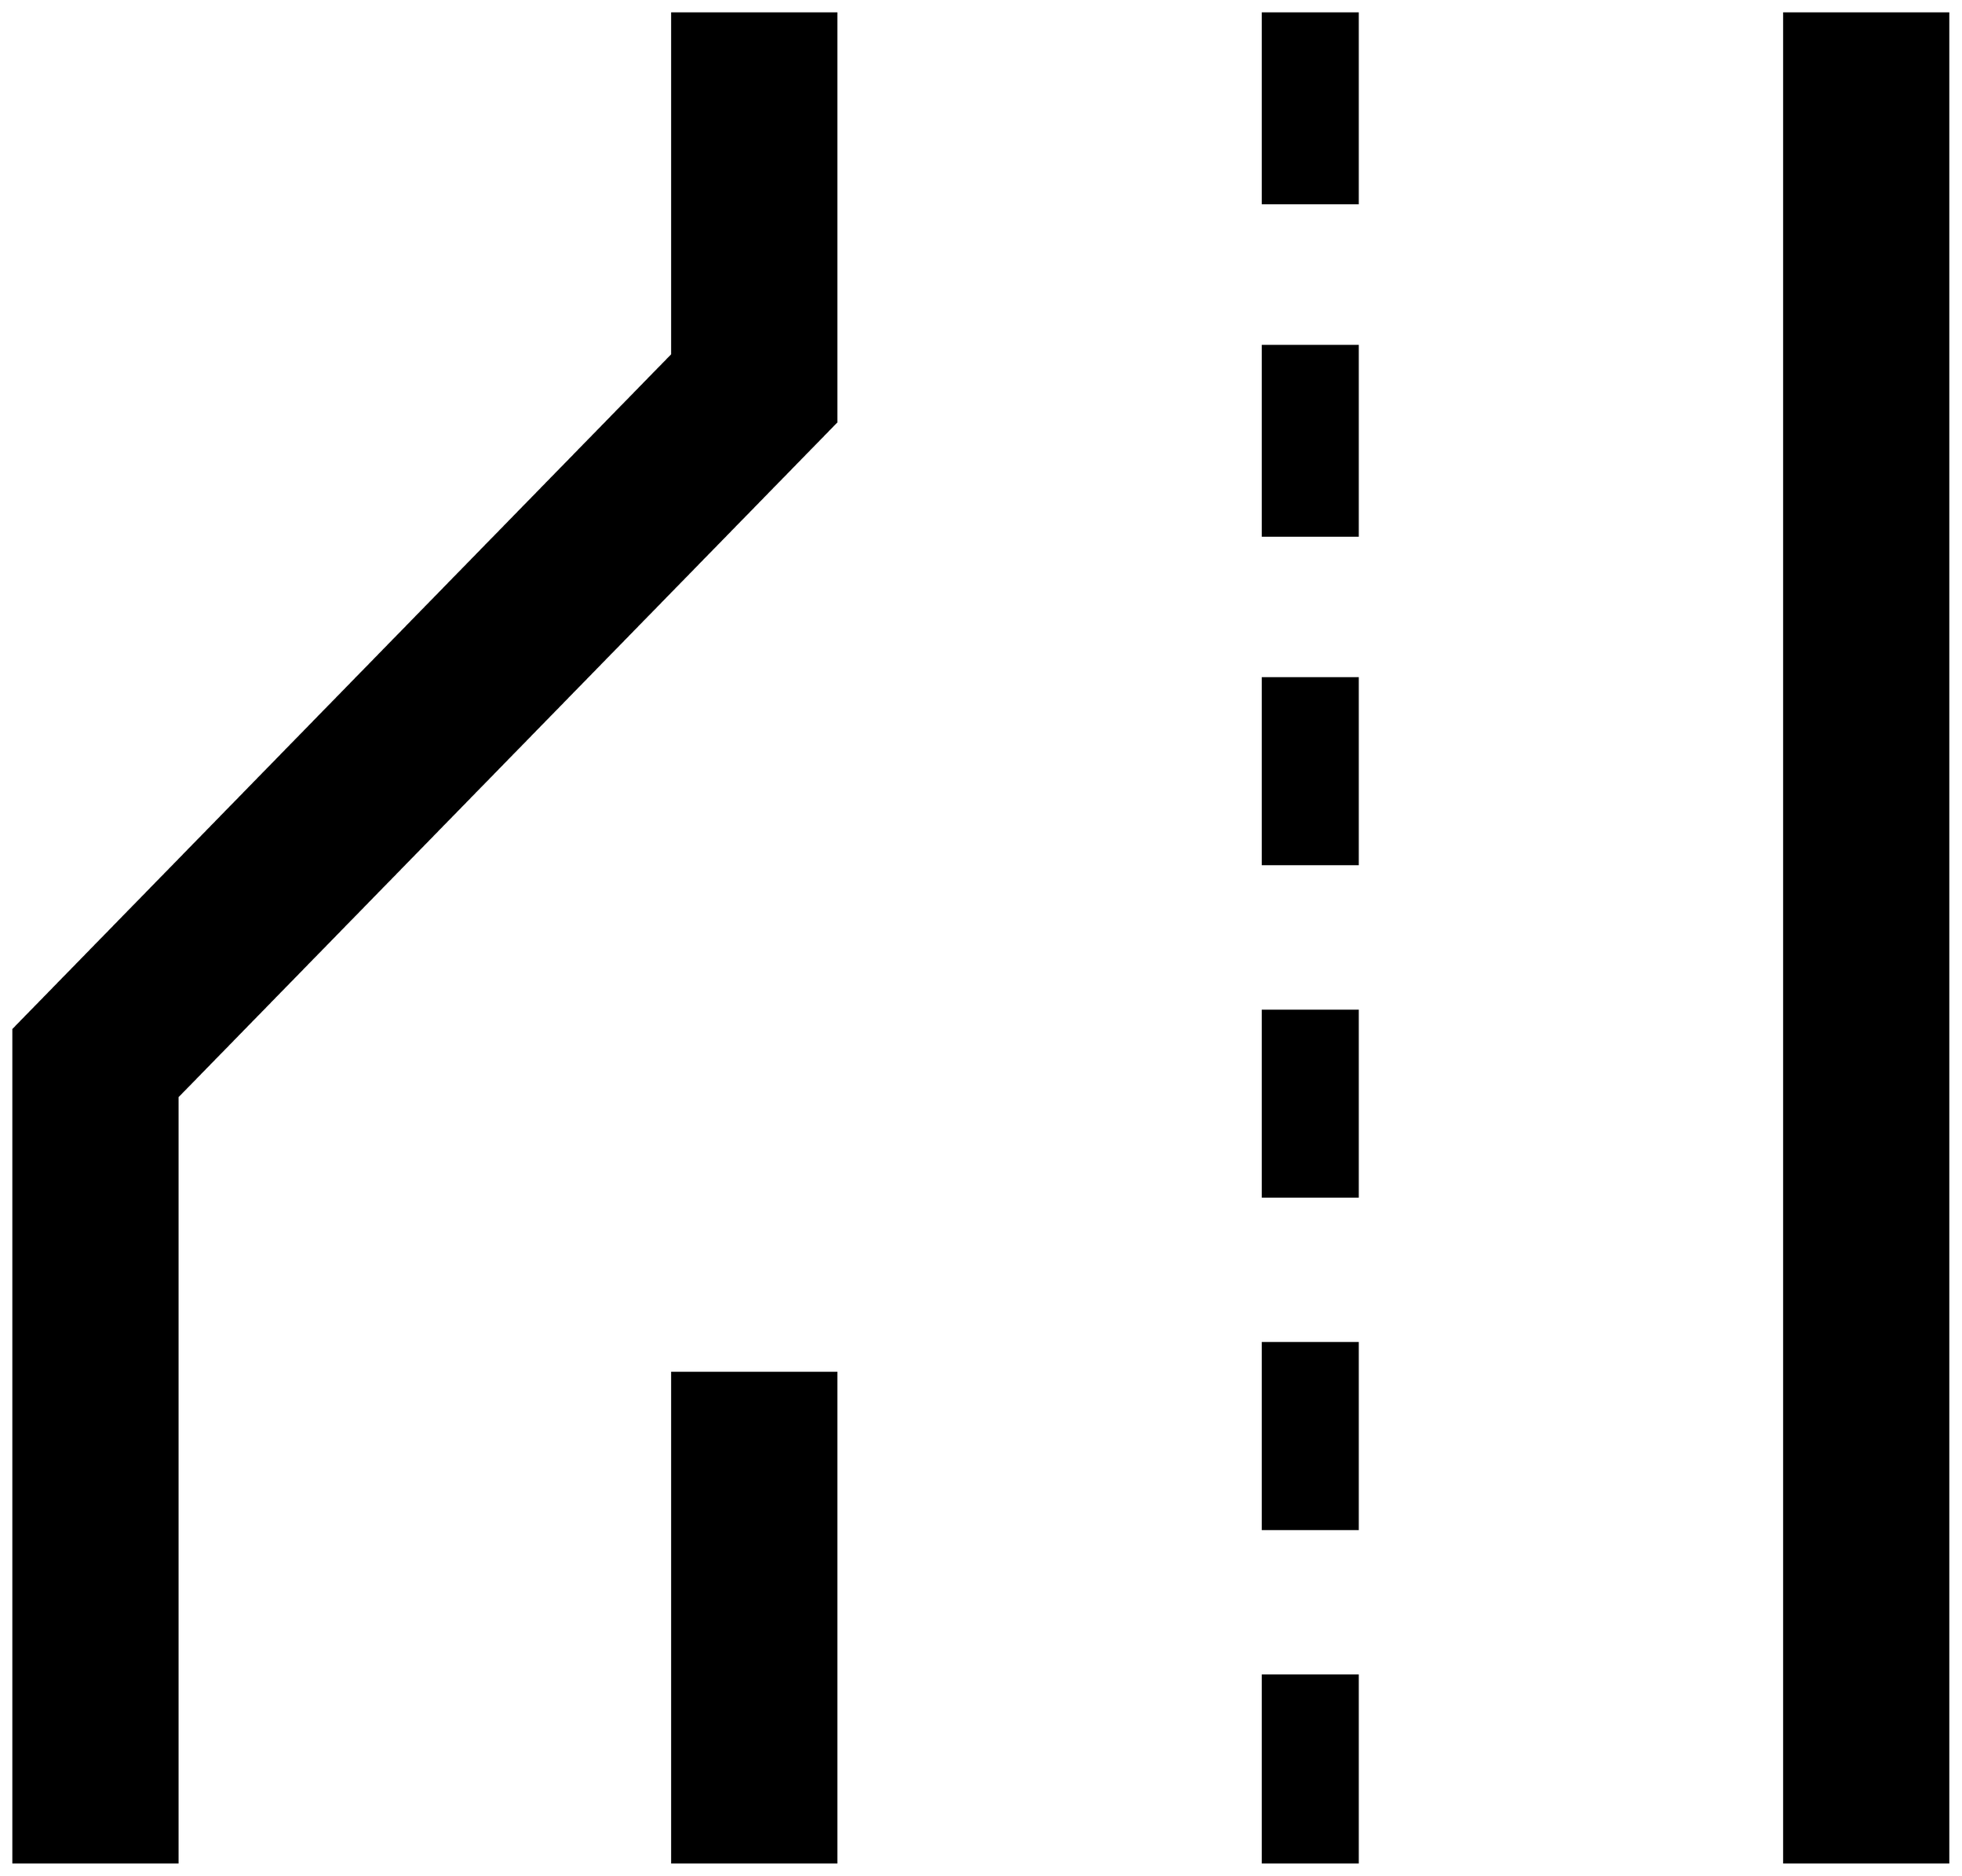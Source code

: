 


\begin{tikzpicture}[y=0.80pt, x=0.80pt, yscale=-1.0, xscale=1.0, inner sep=0pt, outer sep=0pt]
\begin{scope}[shift={(100.0,1705.0)},nonzero rule]
  \path[draw=.,fill=.,line width=1.600pt] (1405.0,-1324.0) --
    (1309.0,-1324.0) -- (1309.0,-1516.0) -- (1405.0,-1516.0) --
    (1405.0,-1324.0) -- cycle(2002.0,353.0) -- (1836.0,353.0) --
    (1836.0,-1516.0) -- (2002.0,-1516.0) -- (2002.0,353.0) --
    cycle(1405.0,-988.0) -- (1309.0,-988.0) -- (1309.0,-1180.0)
    -- (1405.0,-1180.0) -- (1405.0,-988.0) --
    cycle(1405.0,-656.0) -- (1309.0,-656.0) -- (1309.0,-844.0)
    -- (1405.0,-844.0) -- (1405.0,-656.0) --
    cycle(1405.0,-320.0) -- (1309.0,-320.0) -- (1309.0,-508.0)
    -- (1405.0,-508.0) -- (1405.0,-320.0) -- cycle(1405.0,16.0)
    -- (1309.0,16.0) -- (1309.0,-172.0) -- (1405.0,-172.0) --
    (1405.0,16.0) -- cycle(1405.0,353.0) -- (1309.0,353.0) --
    (1309.0,164.0) -- (1405.0,164.0) -- (1405.0,353.0) --
    cycle(878.0,-1103.0) -- (212.0,-421.0) -- (212.0,353.0) --
    (46.0,353.0) -- (46.0,-489.0) -- (712.0,-1171.0) --
    (712.0,-1516.0) -- (878.0,-1516.0) -- (878.0,-1103.0) --
    cycle(878.0,353.0) -- (712.0,353.0) -- (712.0,-142.0) --
    (878.0,-142.0) -- (878.0,353.0) -- cycle;
\end{scope}

\end{tikzpicture}

